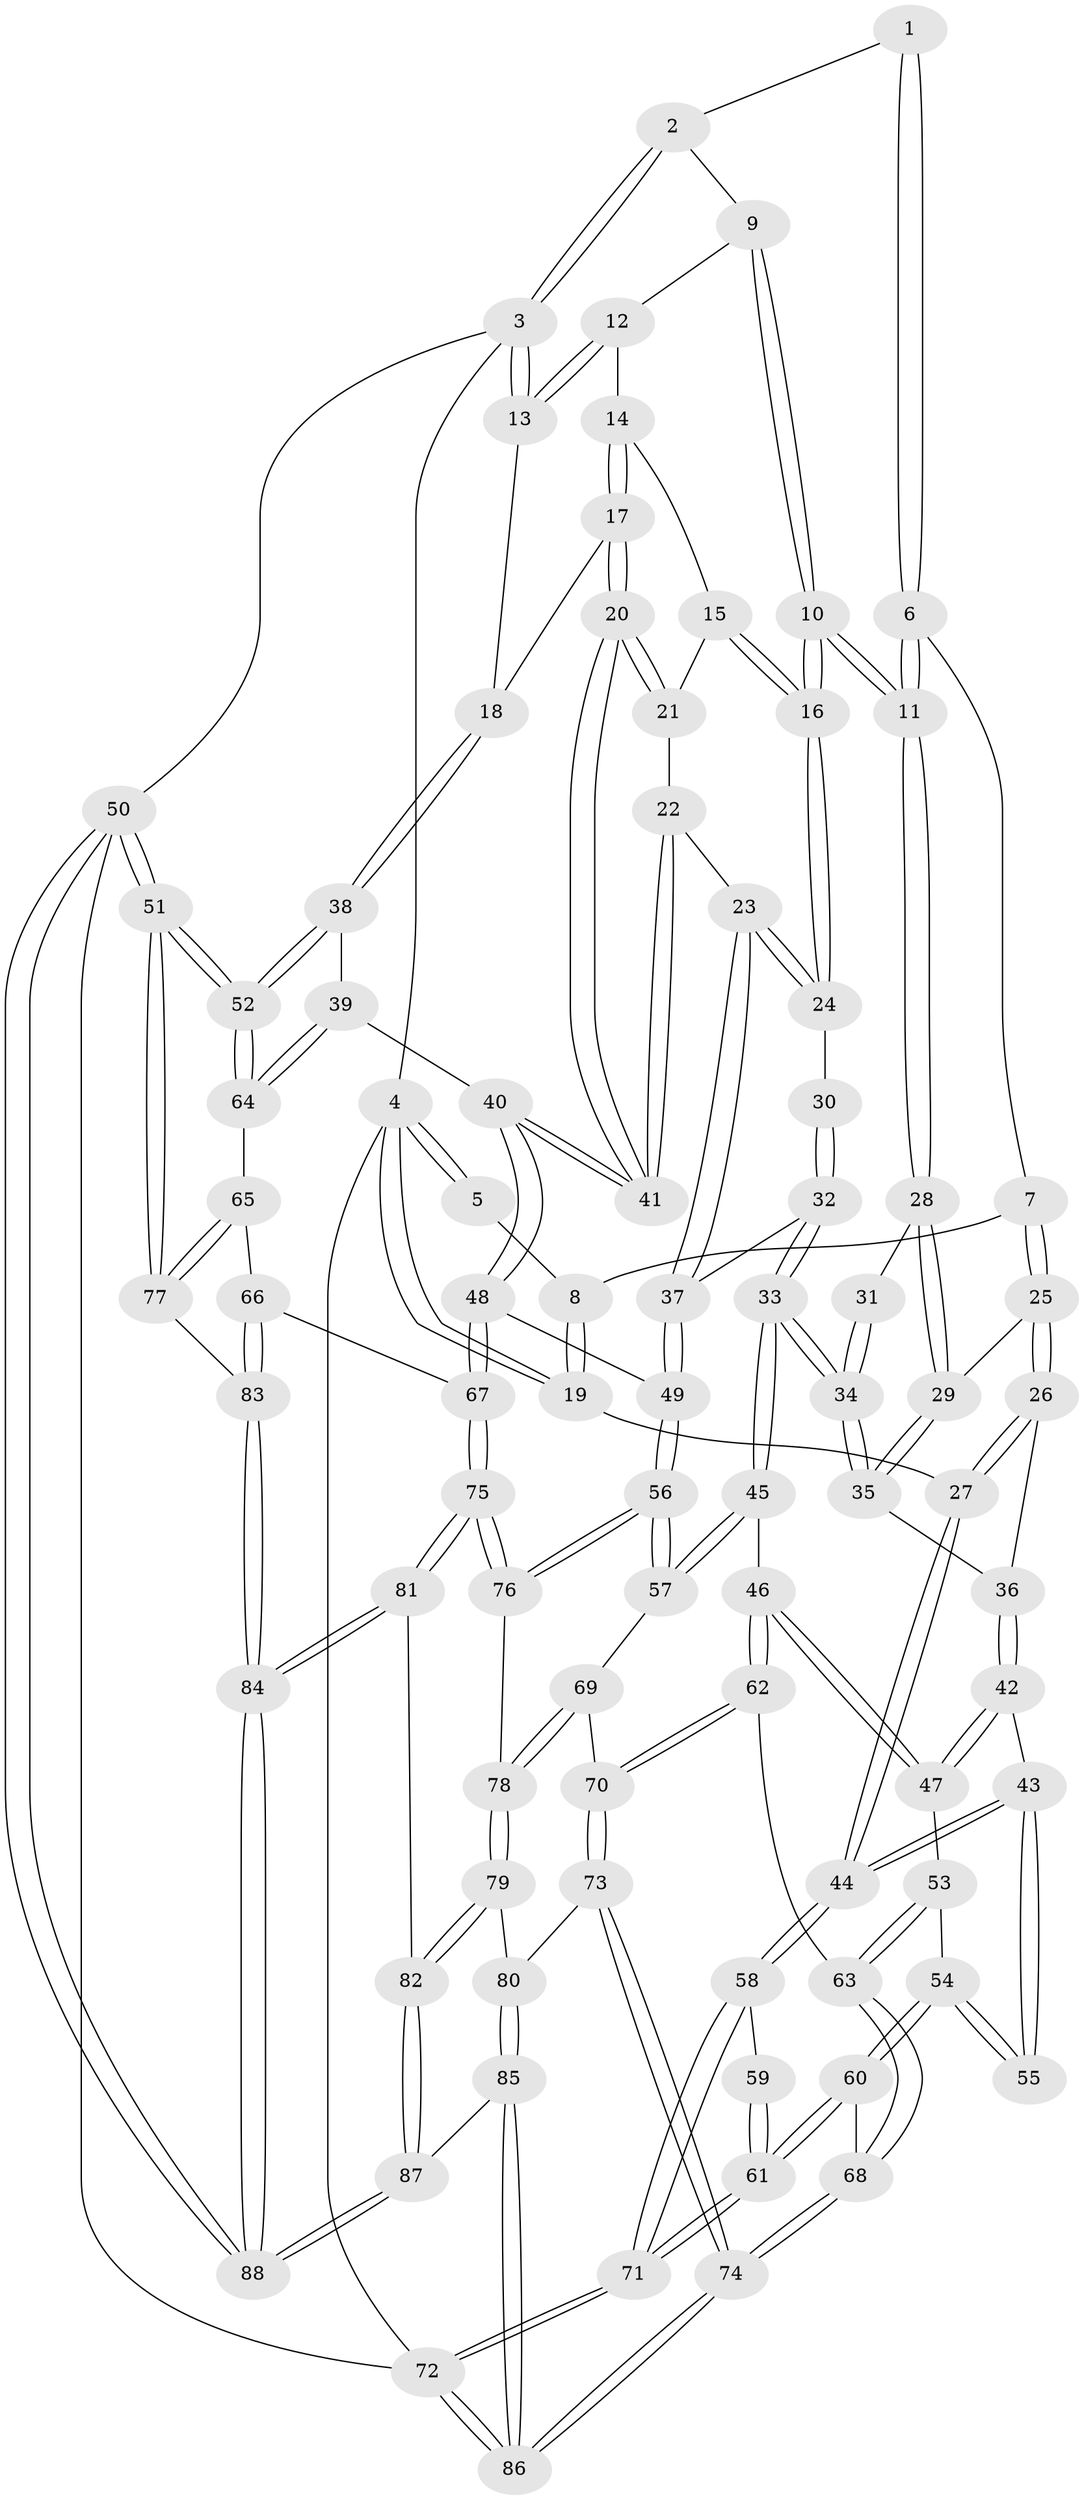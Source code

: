 // Generated by graph-tools (version 1.1) at 2025/27/03/09/25 03:27:16]
// undirected, 88 vertices, 217 edges
graph export_dot {
graph [start="1"]
  node [color=gray90,style=filled];
  1 [pos="+0.3925488839761661+0"];
  2 [pos="+0.581008646686139+0"];
  3 [pos="+1+0"];
  4 [pos="+0+0"];
  5 [pos="+0.09619069589712596+0"];
  6 [pos="+0.3351144482124926+0.0339708955277086"];
  7 [pos="+0.10954167433268991+0.16322344168168393"];
  8 [pos="+0.06674174759727307+0.14707627896847109"];
  9 [pos="+0.6343033744179538+0.03358039019128436"];
  10 [pos="+0.5243963012512307+0.28472406214184426"];
  11 [pos="+0.38924364193334837+0.21414121214275222"];
  12 [pos="+0.7328129775440353+0.14746652286943693"];
  13 [pos="+1+0"];
  14 [pos="+0.7453038440741908+0.1779914415530884"];
  15 [pos="+0.7157232025958036+0.21915271328414945"];
  16 [pos="+0.5353241366944768+0.30087621667471703"];
  17 [pos="+0.9173556013021023+0.24654383141150069"];
  18 [pos="+1+0.04396573027065991"];
  19 [pos="+0+0.16777367546277136"];
  20 [pos="+0.8016610377258385+0.45552515958242573"];
  21 [pos="+0.7204752748771744+0.25272587892007287"];
  22 [pos="+0.6365436742145728+0.4168039756864242"];
  23 [pos="+0.5594752658917572+0.3965002070127872"];
  24 [pos="+0.5527235944144462+0.37595695859367007"];
  25 [pos="+0.13520946263150896+0.24377210869643384"];
  26 [pos="+0.05632787423125633+0.3649900468757787"];
  27 [pos="+0+0.4038407541122552"];
  28 [pos="+0.31551032803235857+0.2927927927899998"];
  29 [pos="+0.2533946417632983+0.33253480831109633"];
  30 [pos="+0.37894726047981475+0.3733478084734545"];
  31 [pos="+0.3705515191993103+0.3684424918643985"];
  32 [pos="+0.42591910348639733+0.5084640126001406"];
  33 [pos="+0.3769025083028091+0.5374126290194461"];
  34 [pos="+0.33977840156239836+0.49237509270705565"];
  35 [pos="+0.24312240776652125+0.39716744752595506"];
  36 [pos="+0.15208527787287282+0.4551958224335176"];
  37 [pos="+0.5060658830814535+0.4700070379858864"];
  38 [pos="+1+0.45555401215760916"];
  39 [pos="+0.8565031822933202+0.5031444422608022"];
  40 [pos="+0.8045340757880745+0.4962153193332984"];
  41 [pos="+0.7949767085900233+0.47459987016786803"];
  42 [pos="+0.14937095879752332+0.4636541945033091"];
  43 [pos="+0.13064853827355385+0.48218426849134083"];
  44 [pos="+0+0.43667900848187435"];
  45 [pos="+0.3701424765865733+0.5553267649326098"];
  46 [pos="+0.36934371281809114+0.555756930769977"];
  47 [pos="+0.2235347153538114+0.5675568154899473"];
  48 [pos="+0.7674216849113427+0.6315497811706458"];
  49 [pos="+0.5865511957190914+0.6333867606258191"];
  50 [pos="+1+1"];
  51 [pos="+1+0.8076603458844102"];
  52 [pos="+1+0.6340251600249952"];
  53 [pos="+0.1896111434120856+0.6128948402375274"];
  54 [pos="+0.13195122280773558+0.6247577372794328"];
  55 [pos="+0.08644776475259276+0.5610827348652053"];
  56 [pos="+0.5066852772744165+0.72137800846508"];
  57 [pos="+0.4184271553201116+0.6497482930013871"];
  58 [pos="+0+0.44644526623751307"];
  59 [pos="+0.06746885288484798+0.5632295390377199"];
  60 [pos="+0.08208381813479414+0.7913351518218779"];
  61 [pos="+0+0.8014924468242982"];
  62 [pos="+0.2743818326111947+0.6802286507891723"];
  63 [pos="+0.23630837959177367+0.673440665113336"];
  64 [pos="+1+0.6439759863321507"];
  65 [pos="+0.9149319278509201+0.7197152001514149"];
  66 [pos="+0.843329708227144+0.7378183632544415"];
  67 [pos="+0.7793252770087078+0.679399002755272"];
  68 [pos="+0.08879805565624074+0.7938273661134355"];
  69 [pos="+0.33440031979820095+0.7539310437005697"];
  70 [pos="+0.30166788171465775+0.7732671983684829"];
  71 [pos="+0+0.8495469843870929"];
  72 [pos="+0+1"];
  73 [pos="+0.29131609862551044+0.8016555707325039"];
  74 [pos="+0.1474474188264347+0.8318373923611"];
  75 [pos="+0.6600912685577133+0.8057061051444748"];
  76 [pos="+0.5085770957081147+0.7400059537827061"];
  77 [pos="+1+0.7965082552571233"];
  78 [pos="+0.4902639012171289+0.7721086165237062"];
  79 [pos="+0.4820634936719417+0.7983691171509788"];
  80 [pos="+0.33642545036504057+0.8498501154395431"];
  81 [pos="+0.6588538995422479+0.8942328049436856"];
  82 [pos="+0.5231752055213668+0.9912949105790438"];
  83 [pos="+0.8718402392802096+0.845551962654666"];
  84 [pos="+0.8570155979798276+0.9804940224958635"];
  85 [pos="+0.4006089850178363+1"];
  86 [pos="+0.2619084559744759+1"];
  87 [pos="+0.42491291519180574+1"];
  88 [pos="+1+1"];
  1 -- 2;
  1 -- 6;
  1 -- 6;
  2 -- 3;
  2 -- 3;
  2 -- 9;
  3 -- 4;
  3 -- 13;
  3 -- 13;
  3 -- 50;
  4 -- 5;
  4 -- 5;
  4 -- 19;
  4 -- 19;
  4 -- 72;
  5 -- 8;
  6 -- 7;
  6 -- 11;
  6 -- 11;
  7 -- 8;
  7 -- 25;
  7 -- 25;
  8 -- 19;
  8 -- 19;
  9 -- 10;
  9 -- 10;
  9 -- 12;
  10 -- 11;
  10 -- 11;
  10 -- 16;
  10 -- 16;
  11 -- 28;
  11 -- 28;
  12 -- 13;
  12 -- 13;
  12 -- 14;
  13 -- 18;
  14 -- 15;
  14 -- 17;
  14 -- 17;
  15 -- 16;
  15 -- 16;
  15 -- 21;
  16 -- 24;
  16 -- 24;
  17 -- 18;
  17 -- 20;
  17 -- 20;
  18 -- 38;
  18 -- 38;
  19 -- 27;
  20 -- 21;
  20 -- 21;
  20 -- 41;
  20 -- 41;
  21 -- 22;
  22 -- 23;
  22 -- 41;
  22 -- 41;
  23 -- 24;
  23 -- 24;
  23 -- 37;
  23 -- 37;
  24 -- 30;
  25 -- 26;
  25 -- 26;
  25 -- 29;
  26 -- 27;
  26 -- 27;
  26 -- 36;
  27 -- 44;
  27 -- 44;
  28 -- 29;
  28 -- 29;
  28 -- 31;
  29 -- 35;
  29 -- 35;
  30 -- 32;
  30 -- 32;
  31 -- 34;
  31 -- 34;
  32 -- 33;
  32 -- 33;
  32 -- 37;
  33 -- 34;
  33 -- 34;
  33 -- 45;
  33 -- 45;
  34 -- 35;
  34 -- 35;
  35 -- 36;
  36 -- 42;
  36 -- 42;
  37 -- 49;
  37 -- 49;
  38 -- 39;
  38 -- 52;
  38 -- 52;
  39 -- 40;
  39 -- 64;
  39 -- 64;
  40 -- 41;
  40 -- 41;
  40 -- 48;
  40 -- 48;
  42 -- 43;
  42 -- 47;
  42 -- 47;
  43 -- 44;
  43 -- 44;
  43 -- 55;
  43 -- 55;
  44 -- 58;
  44 -- 58;
  45 -- 46;
  45 -- 57;
  45 -- 57;
  46 -- 47;
  46 -- 47;
  46 -- 62;
  46 -- 62;
  47 -- 53;
  48 -- 49;
  48 -- 67;
  48 -- 67;
  49 -- 56;
  49 -- 56;
  50 -- 51;
  50 -- 51;
  50 -- 88;
  50 -- 88;
  50 -- 72;
  51 -- 52;
  51 -- 52;
  51 -- 77;
  51 -- 77;
  52 -- 64;
  52 -- 64;
  53 -- 54;
  53 -- 63;
  53 -- 63;
  54 -- 55;
  54 -- 55;
  54 -- 60;
  54 -- 60;
  56 -- 57;
  56 -- 57;
  56 -- 76;
  56 -- 76;
  57 -- 69;
  58 -- 59;
  58 -- 71;
  58 -- 71;
  59 -- 61;
  59 -- 61;
  60 -- 61;
  60 -- 61;
  60 -- 68;
  61 -- 71;
  61 -- 71;
  62 -- 63;
  62 -- 70;
  62 -- 70;
  63 -- 68;
  63 -- 68;
  64 -- 65;
  65 -- 66;
  65 -- 77;
  65 -- 77;
  66 -- 67;
  66 -- 83;
  66 -- 83;
  67 -- 75;
  67 -- 75;
  68 -- 74;
  68 -- 74;
  69 -- 70;
  69 -- 78;
  69 -- 78;
  70 -- 73;
  70 -- 73;
  71 -- 72;
  71 -- 72;
  72 -- 86;
  72 -- 86;
  73 -- 74;
  73 -- 74;
  73 -- 80;
  74 -- 86;
  74 -- 86;
  75 -- 76;
  75 -- 76;
  75 -- 81;
  75 -- 81;
  76 -- 78;
  77 -- 83;
  78 -- 79;
  78 -- 79;
  79 -- 80;
  79 -- 82;
  79 -- 82;
  80 -- 85;
  80 -- 85;
  81 -- 82;
  81 -- 84;
  81 -- 84;
  82 -- 87;
  82 -- 87;
  83 -- 84;
  83 -- 84;
  84 -- 88;
  84 -- 88;
  85 -- 86;
  85 -- 86;
  85 -- 87;
  87 -- 88;
  87 -- 88;
}

